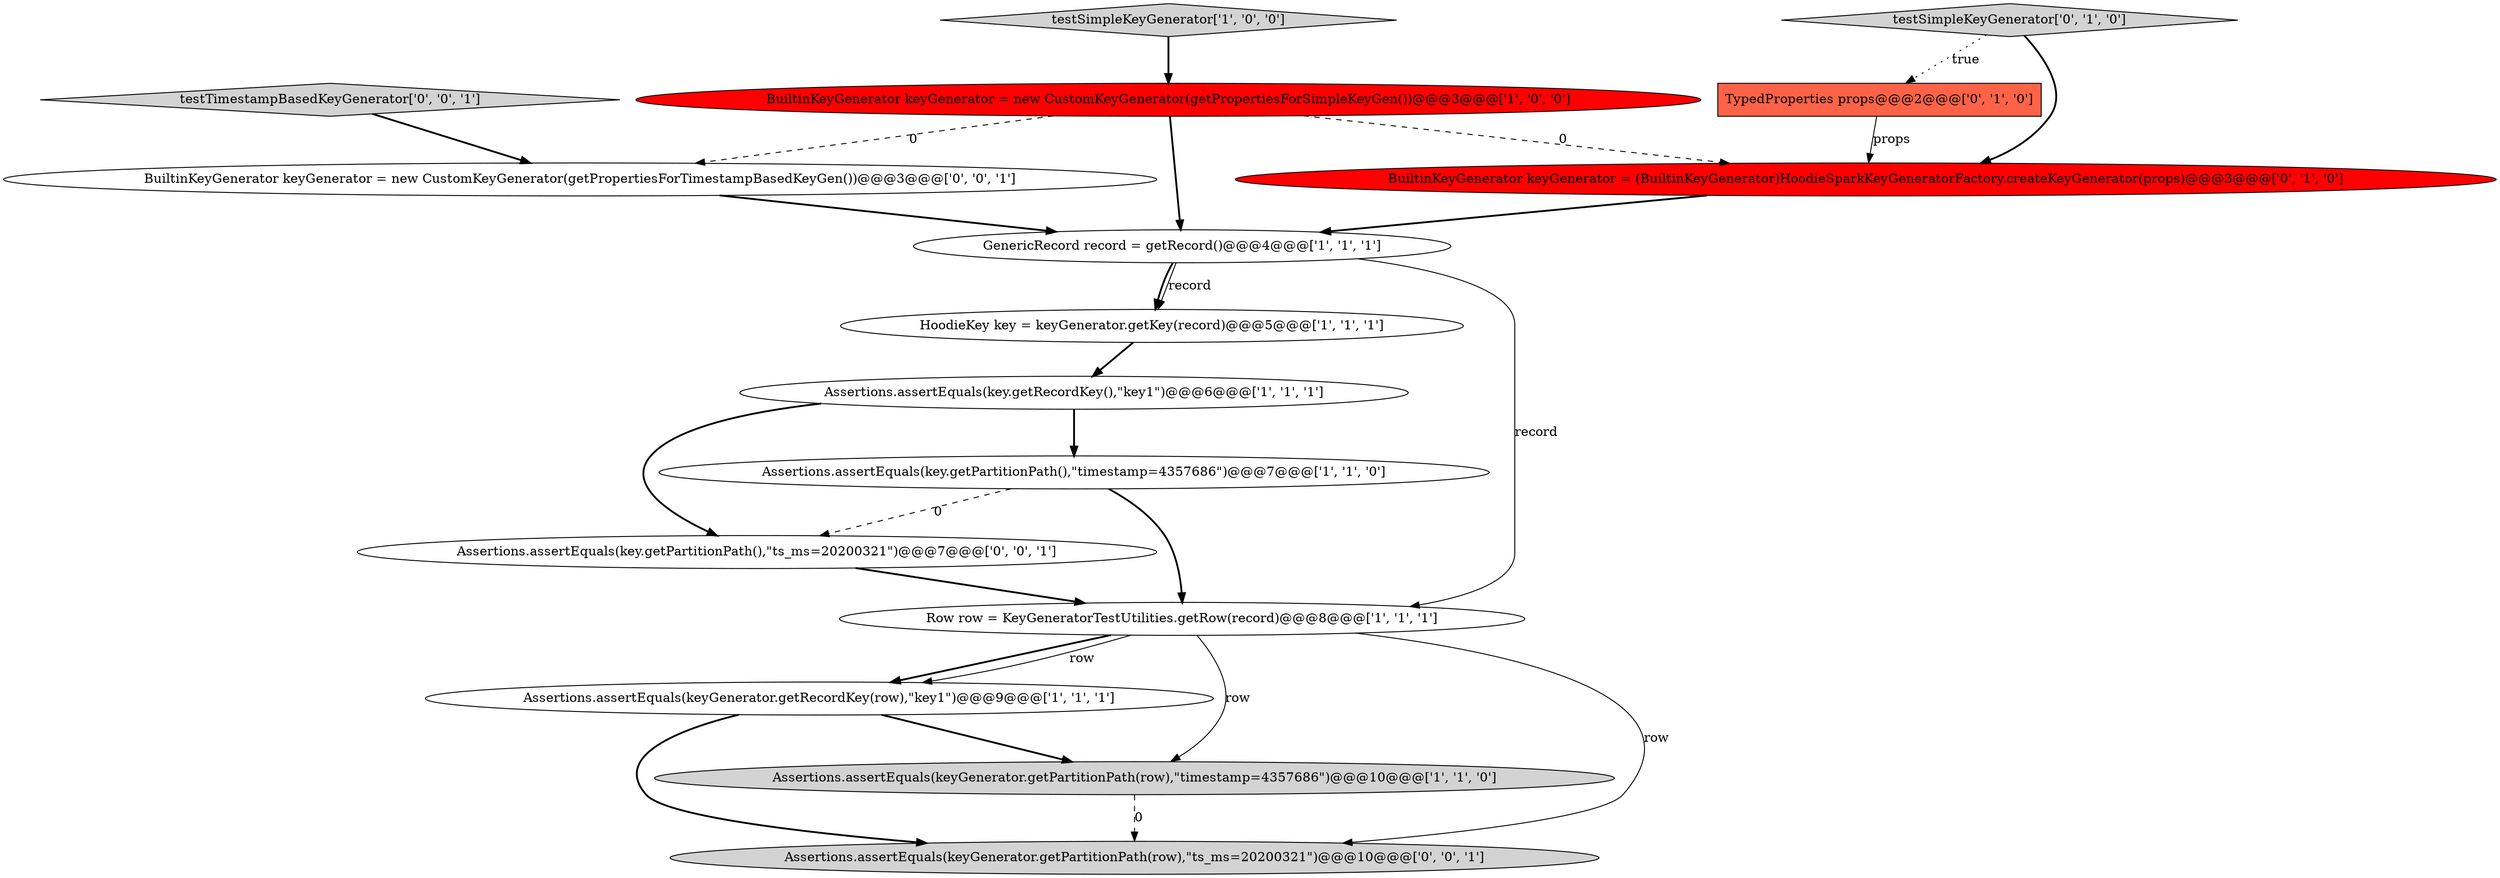 digraph {
6 [style = filled, label = "Assertions.assertEquals(key.getPartitionPath(),\"timestamp=4357686\")@@@7@@@['1', '1', '0']", fillcolor = white, shape = ellipse image = "AAA0AAABBB1BBB"];
12 [style = filled, label = "Assertions.assertEquals(keyGenerator.getPartitionPath(row),\"ts_ms=20200321\")@@@10@@@['0', '0', '1']", fillcolor = lightgray, shape = ellipse image = "AAA0AAABBB3BBB"];
14 [style = filled, label = "Assertions.assertEquals(key.getPartitionPath(),\"ts_ms=20200321\")@@@7@@@['0', '0', '1']", fillcolor = white, shape = ellipse image = "AAA0AAABBB3BBB"];
9 [style = filled, label = "testSimpleKeyGenerator['0', '1', '0']", fillcolor = lightgray, shape = diamond image = "AAA0AAABBB2BBB"];
2 [style = filled, label = "GenericRecord record = getRecord()@@@4@@@['1', '1', '1']", fillcolor = white, shape = ellipse image = "AAA0AAABBB1BBB"];
1 [style = filled, label = "Assertions.assertEquals(keyGenerator.getRecordKey(row),\"key1\")@@@9@@@['1', '1', '1']", fillcolor = white, shape = ellipse image = "AAA0AAABBB1BBB"];
15 [style = filled, label = "testTimestampBasedKeyGenerator['0', '0', '1']", fillcolor = lightgray, shape = diamond image = "AAA0AAABBB3BBB"];
5 [style = filled, label = "BuiltinKeyGenerator keyGenerator = new CustomKeyGenerator(getPropertiesForSimpleKeyGen())@@@3@@@['1', '0', '0']", fillcolor = red, shape = ellipse image = "AAA1AAABBB1BBB"];
7 [style = filled, label = "Assertions.assertEquals(key.getRecordKey(),\"key1\")@@@6@@@['1', '1', '1']", fillcolor = white, shape = ellipse image = "AAA0AAABBB1BBB"];
13 [style = filled, label = "BuiltinKeyGenerator keyGenerator = new CustomKeyGenerator(getPropertiesForTimestampBasedKeyGen())@@@3@@@['0', '0', '1']", fillcolor = white, shape = ellipse image = "AAA0AAABBB3BBB"];
8 [style = filled, label = "testSimpleKeyGenerator['1', '0', '0']", fillcolor = lightgray, shape = diamond image = "AAA0AAABBB1BBB"];
3 [style = filled, label = "HoodieKey key = keyGenerator.getKey(record)@@@5@@@['1', '1', '1']", fillcolor = white, shape = ellipse image = "AAA0AAABBB1BBB"];
4 [style = filled, label = "Assertions.assertEquals(keyGenerator.getPartitionPath(row),\"timestamp=4357686\")@@@10@@@['1', '1', '0']", fillcolor = lightgray, shape = ellipse image = "AAA0AAABBB1BBB"];
10 [style = filled, label = "BuiltinKeyGenerator keyGenerator = (BuiltinKeyGenerator)HoodieSparkKeyGeneratorFactory.createKeyGenerator(props)@@@3@@@['0', '1', '0']", fillcolor = red, shape = ellipse image = "AAA1AAABBB2BBB"];
11 [style = filled, label = "TypedProperties props@@@2@@@['0', '1', '0']", fillcolor = tomato, shape = box image = "AAA1AAABBB2BBB"];
0 [style = filled, label = "Row row = KeyGeneratorTestUtilities.getRow(record)@@@8@@@['1', '1', '1']", fillcolor = white, shape = ellipse image = "AAA0AAABBB1BBB"];
5->13 [style = dashed, label="0"];
1->4 [style = bold, label=""];
0->4 [style = solid, label="row"];
15->13 [style = bold, label=""];
11->10 [style = solid, label="props"];
2->3 [style = bold, label=""];
9->11 [style = dotted, label="true"];
6->0 [style = bold, label=""];
9->10 [style = bold, label=""];
6->14 [style = dashed, label="0"];
4->12 [style = dashed, label="0"];
7->14 [style = bold, label=""];
5->2 [style = bold, label=""];
0->12 [style = solid, label="row"];
8->5 [style = bold, label=""];
14->0 [style = bold, label=""];
3->7 [style = bold, label=""];
5->10 [style = dashed, label="0"];
0->1 [style = bold, label=""];
7->6 [style = bold, label=""];
1->12 [style = bold, label=""];
10->2 [style = bold, label=""];
2->3 [style = solid, label="record"];
0->1 [style = solid, label="row"];
2->0 [style = solid, label="record"];
13->2 [style = bold, label=""];
}
